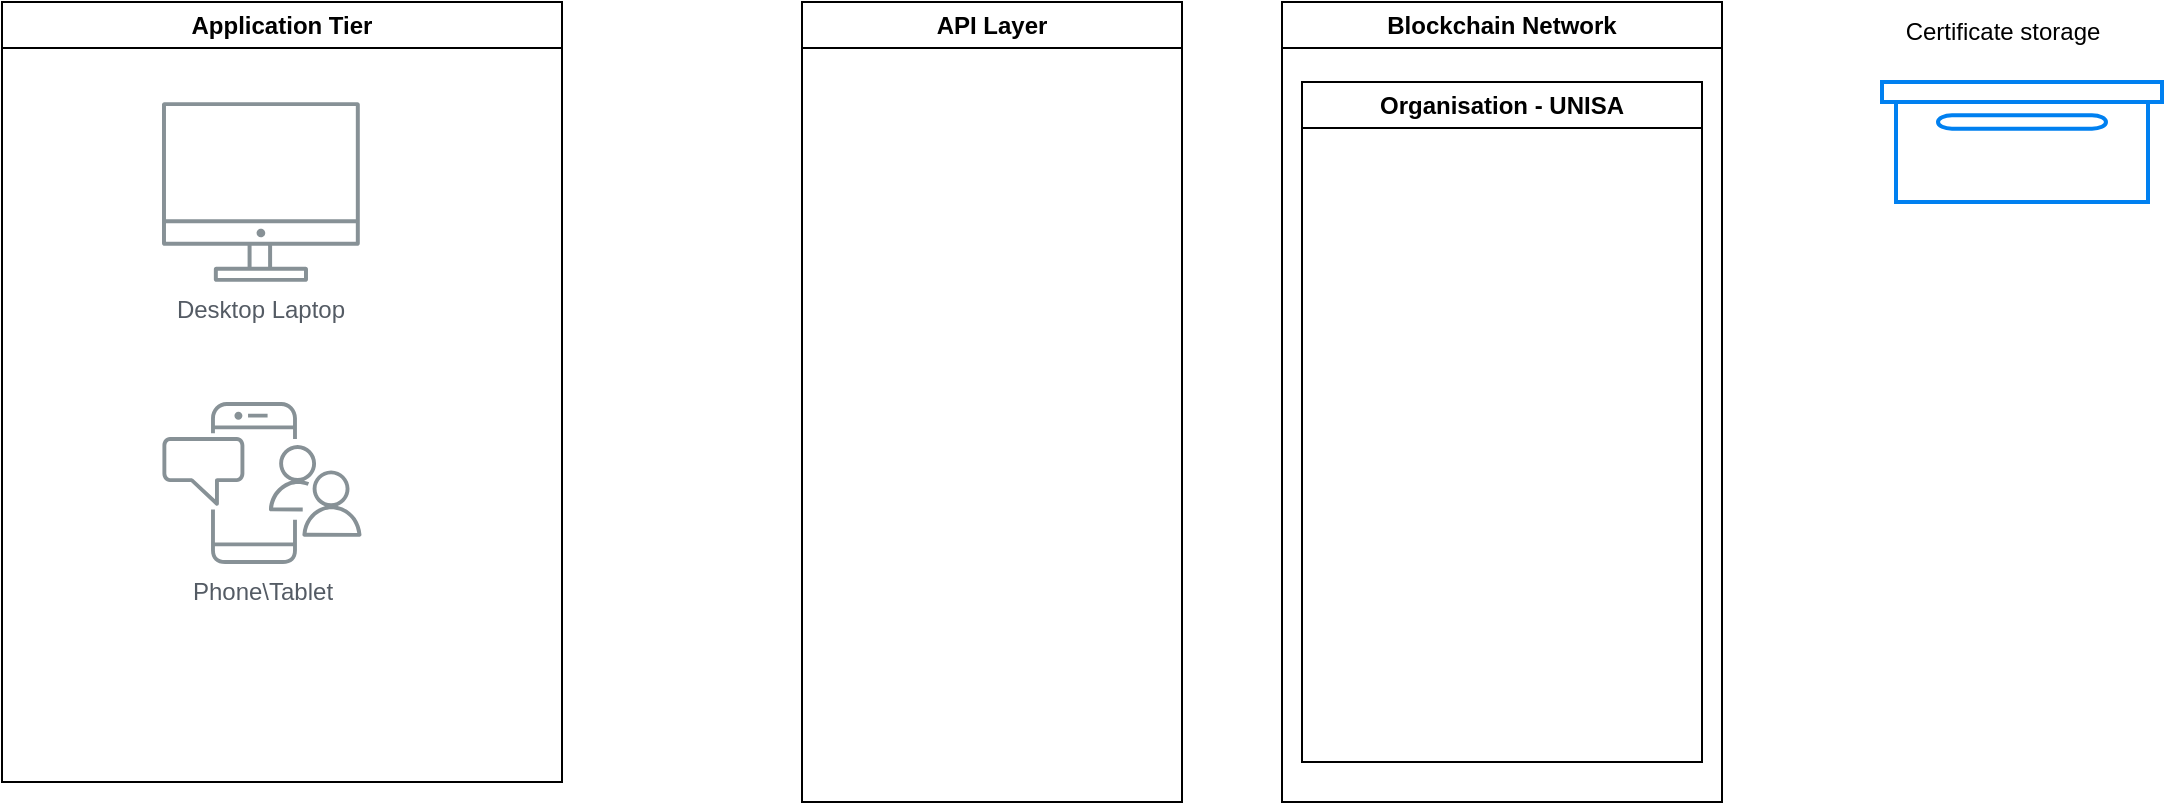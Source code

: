 <mxfile version="24.2.5" type="github">
  <diagram id="Ht1M8jgEwFfnCIfOTk4-" name="Page-1">
    <mxGraphModel dx="1155" dy="654" grid="1" gridSize="10" guides="1" tooltips="1" connect="1" arrows="1" fold="1" page="1" pageScale="1" pageWidth="1169" pageHeight="827" math="0" shadow="0">
      <root>
        <mxCell id="0" />
        <mxCell id="1" parent="0" />
        <mxCell id="7rxJhX76Ajp22RNSLfhA-5" value="Application Tier" style="swimlane;whiteSpace=wrap;html=1;" vertex="1" parent="1">
          <mxGeometry x="40" y="40" width="280" height="390" as="geometry" />
        </mxCell>
        <mxCell id="UEzPUAAOIrF-is8g5C7q-109" value="Desktop Laptop&lt;div&gt;&lt;br&gt;&lt;/div&gt;" style="outlineConnect=0;gradientColor=none;fontColor=#545B64;strokeColor=none;fillColor=#879196;dashed=0;verticalLabelPosition=bottom;verticalAlign=top;align=center;html=1;fontSize=12;fontStyle=0;aspect=fixed;shape=mxgraph.aws4.illustration_desktop;pointerEvents=1;labelBackgroundColor=#ffffff;" parent="7rxJhX76Ajp22RNSLfhA-5" vertex="1">
          <mxGeometry x="80" y="50" width="98.9" height="90" as="geometry" />
        </mxCell>
        <mxCell id="UEzPUAAOIrF-is8g5C7q-110" value="Phone\Tablet&lt;div&gt;&lt;br&gt;&lt;/div&gt;" style="outlineConnect=0;gradientColor=none;fontColor=#545B64;strokeColor=none;fillColor=#879196;dashed=0;verticalLabelPosition=bottom;verticalAlign=top;align=center;html=1;fontSize=12;fontStyle=0;aspect=fixed;shape=mxgraph.aws4.illustration_notification;pointerEvents=1;labelBackgroundColor=#ffffff;" parent="7rxJhX76Ajp22RNSLfhA-5" vertex="1">
          <mxGeometry x="80" y="200" width="100" height="81" as="geometry" />
        </mxCell>
        <mxCell id="7rxJhX76Ajp22RNSLfhA-6" value="API Layer" style="swimlane;whiteSpace=wrap;html=1;startSize=23;" vertex="1" parent="1">
          <mxGeometry x="440" y="40" width="190" height="400" as="geometry" />
        </mxCell>
        <mxCell id="7rxJhX76Ajp22RNSLfhA-9" value="Blockchain Network" style="swimlane;whiteSpace=wrap;html=1;" vertex="1" parent="1">
          <mxGeometry x="680" y="40" width="220" height="400" as="geometry" />
        </mxCell>
        <mxCell id="7rxJhX76Ajp22RNSLfhA-11" value="Certificate storage" style="text;html=1;align=center;verticalAlign=middle;resizable=0;points=[];autosize=1;strokeColor=none;fillColor=none;" vertex="1" parent="1">
          <mxGeometry x="980" y="40" width="120" height="30" as="geometry" />
        </mxCell>
        <mxCell id="7rxJhX76Ajp22RNSLfhA-12" value="Organisation - UNISA" style="swimlane;whiteSpace=wrap;html=1;" vertex="1" parent="1">
          <mxGeometry x="690" y="80" width="200" height="340" as="geometry" />
        </mxCell>
        <mxCell id="7rxJhX76Ajp22RNSLfhA-13" value="" style="html=1;verticalLabelPosition=bottom;align=center;labelBackgroundColor=#ffffff;verticalAlign=top;strokeWidth=2;strokeColor=#0080F0;shadow=0;dashed=0;shape=mxgraph.ios7.icons.box;" vertex="1" parent="1">
          <mxGeometry x="980" y="80" width="140" height="60" as="geometry" />
        </mxCell>
      </root>
    </mxGraphModel>
  </diagram>
</mxfile>
